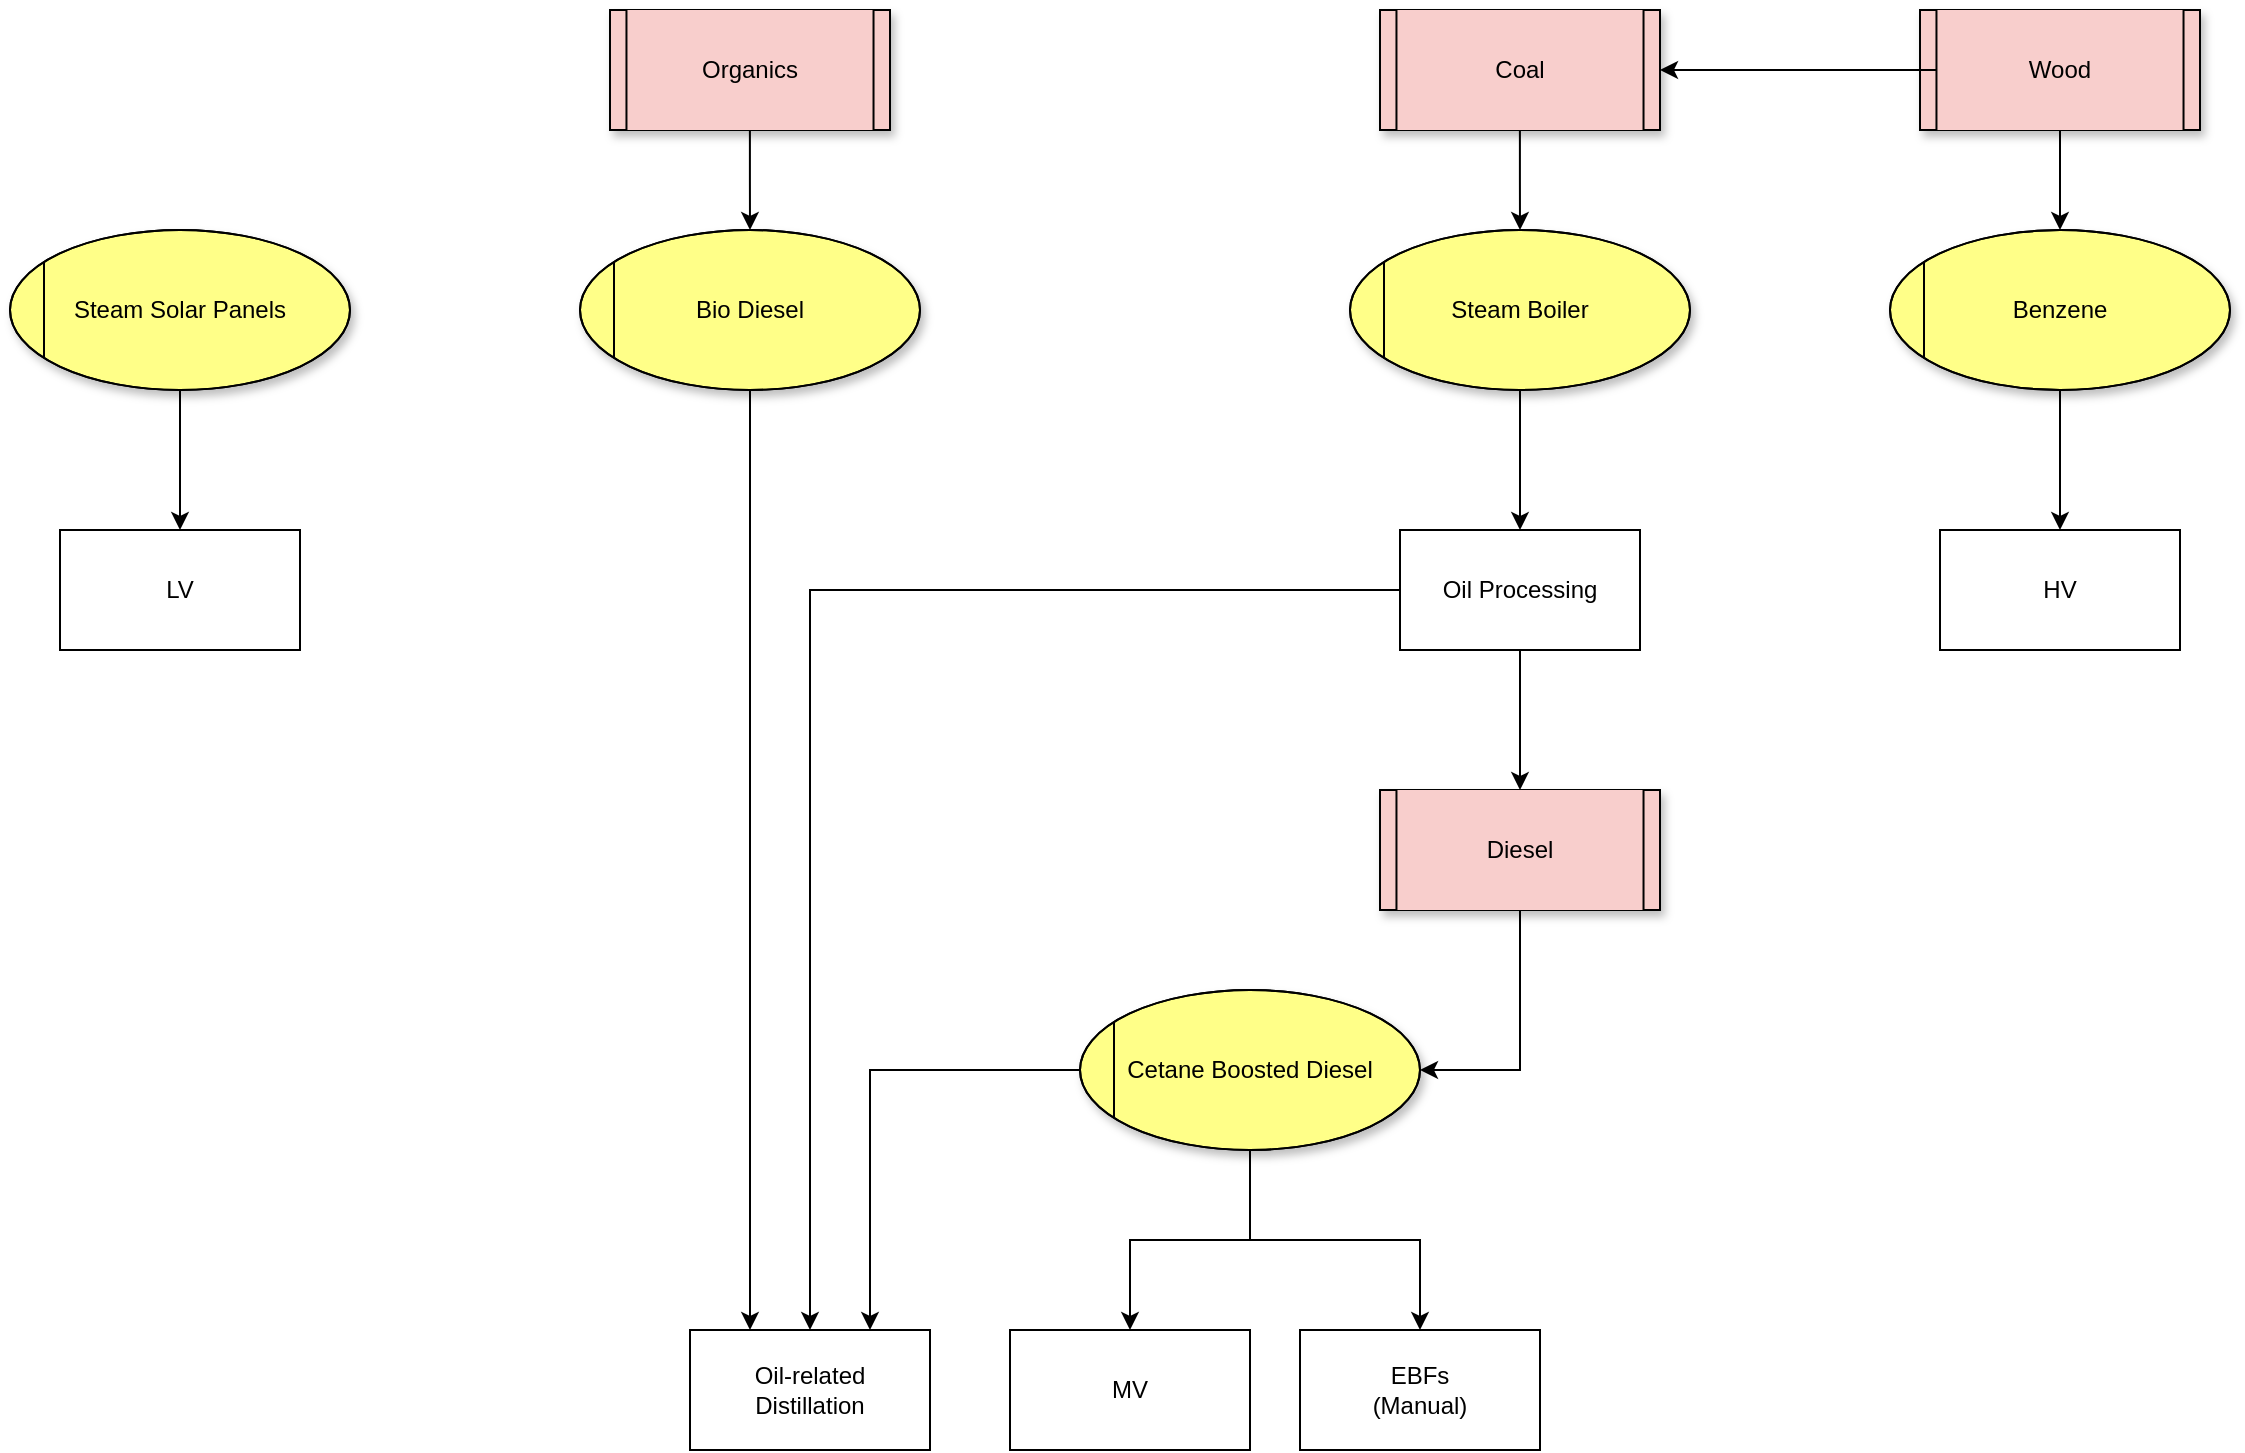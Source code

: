 <mxfile version="24.6.1" type="device">
  <diagram name="Page-1" id="iWMJX5Yz5mDMI-_E2S_U">
    <mxGraphModel dx="1883" dy="622" grid="1" gridSize="10" guides="1" tooltips="1" connect="1" arrows="1" fold="1" page="1" pageScale="1" pageWidth="850" pageHeight="1100" math="0" shadow="0">
      <root>
        <mxCell id="0" />
        <mxCell id="1" parent="0" />
        <mxCell id="Z4rDdyE8zaAI3xBsL5B2-1" value="LV" style="rounded=0;whiteSpace=wrap;html=1;" vertex="1" parent="1">
          <mxGeometry x="-815" y="280" width="120" height="60" as="geometry" />
        </mxCell>
        <mxCell id="Z4rDdyE8zaAI3xBsL5B2-4" value="HV" style="rounded=0;whiteSpace=wrap;html=1;" vertex="1" parent="1">
          <mxGeometry x="125" y="280.0" width="120" height="60" as="geometry" />
        </mxCell>
        <mxCell id="Z4rDdyE8zaAI3xBsL5B2-6" style="edgeStyle=orthogonalEdgeStyle;rounded=0;orthogonalLoop=1;jettySize=auto;html=1;exitX=0.5;exitY=1;exitDx=0;exitDy=0;exitPerimeter=0;" edge="1" parent="1" source="Z4rDdyE8zaAI3xBsL5B2-31" target="Z4rDdyE8zaAI3xBsL5B2-4">
          <mxGeometry relative="1" as="geometry">
            <mxPoint x="185" y="210" as="sourcePoint" />
          </mxGeometry>
        </mxCell>
        <mxCell id="Z4rDdyE8zaAI3xBsL5B2-7" value="MV" style="rounded=0;whiteSpace=wrap;html=1;" vertex="1" parent="1">
          <mxGeometry x="-340" y="680" width="120" height="60" as="geometry" />
        </mxCell>
        <mxCell id="Z4rDdyE8zaAI3xBsL5B2-12" value="" style="group;movable=1;resizable=1;rotatable=1;deletable=1;editable=1;locked=0;connectable=1;fillColor=#f8cecc;strokeColor=default;shadow=1;" vertex="1" connectable="0" parent="1">
          <mxGeometry x="115.0" y="20" width="140" height="60" as="geometry" />
        </mxCell>
        <mxCell id="Z4rDdyE8zaAI3xBsL5B2-13" value="" style="shape=process;whiteSpace=wrap;html=1;backgroundOutline=1;movable=1;resizable=1;rotatable=1;deletable=1;editable=1;locked=0;connectable=1;fillColor=#f8cecc;strokeColor=#000000;" vertex="1" parent="Z4rDdyE8zaAI3xBsL5B2-12">
          <mxGeometry width="140" height="60" as="geometry" />
        </mxCell>
        <mxCell id="Z4rDdyE8zaAI3xBsL5B2-14" value="Wood" style="shape=partialRectangle;whiteSpace=wrap;html=1;top=0;bottom=0;fillColor=#f8cecc;movable=1;resizable=1;rotatable=1;deletable=1;editable=1;locked=0;connectable=1;strokeColor=default;" vertex="1" parent="Z4rDdyE8zaAI3xBsL5B2-12">
          <mxGeometry x="8.235" width="123.529" height="60" as="geometry" />
        </mxCell>
        <mxCell id="Z4rDdyE8zaAI3xBsL5B2-49" style="edgeStyle=orthogonalEdgeStyle;rounded=0;orthogonalLoop=1;jettySize=auto;html=1;entryX=0.5;entryY=0;entryDx=0;entryDy=0;" edge="1" parent="1" source="Z4rDdyE8zaAI3xBsL5B2-17" target="Z4rDdyE8zaAI3xBsL5B2-42">
          <mxGeometry relative="1" as="geometry" />
        </mxCell>
        <mxCell id="Z4rDdyE8zaAI3xBsL5B2-17" value="Steam Boiler" style="shape=stencil(tZTbbsMgDIafhtuJgybldsq296Cpu6BSQMDa7e3nhEQq6SDTlERRItv4828BJqINvXRAOO2JeCWcM0rxi/ZtYcvgoIvJeZVeyYOGFAnR2zPc1DFODGV68CoOUfFG6AuuGV7RdtYYhChrQha5iyNMKoO59CvBpvLfmeWQf4EIfhKZvIS//x379LwPmO2kN8fO6jfXux04V8z22rjNwOz/WNGip3S4RXuQ3fnD209z/FUMaK1cgJUjv7yPy/taavWktO6sth7N9B/zCBcnfJqm0lFBNzKth0pDQ8k0FCq69u16tbyTw7R6CMzhi73eSWO5Nl4tPiO0MmVEs6If/QWFld7GtIe9Gb1pyo+OHw==);whiteSpace=wrap;html=1;points=[[0,0.5,0,0,0],[0.5,0,0,0,0],[0.5,1,0,0,0],[1,0.5,0,0,0]];shadow=1;" vertex="1" parent="1">
          <mxGeometry x="-170" y="130" width="170" height="80" as="geometry" />
        </mxCell>
        <mxCell id="Z4rDdyE8zaAI3xBsL5B2-19" style="edgeStyle=orthogonalEdgeStyle;rounded=0;orthogonalLoop=1;jettySize=auto;html=1;entryX=0.5;entryY=0;entryDx=0;entryDy=0;" edge="1" parent="1" source="Z4rDdyE8zaAI3xBsL5B2-18" target="Z4rDdyE8zaAI3xBsL5B2-1">
          <mxGeometry relative="1" as="geometry" />
        </mxCell>
        <mxCell id="Z4rDdyE8zaAI3xBsL5B2-18" value="Steam Solar Panels" style="shape=stencil(tZTbbsMgDIafhtuJgybldsq296Cpu6BSQMDa7e3nhEQq6SDTlERRItv4828BJqINvXRAOO2JeCWcM0rxi/ZtYcvgoIvJeZVeyYOGFAnR2zPc1DFODGV68CoOUfFG6AuuGV7RdtYYhChrQha5iyNMKoO59CvBpvLfmeWQf4EIfhKZvIS//x379LwPmO2kN8fO6jfXux04V8z22rjNwOz/WNGip3S4RXuQ3fnD209z/FUMaK1cgJUjv7yPy/taavWktO6sth7N9B/zCBcnfJqm0lFBNzKth0pDQ8k0FCq69u16tbyTw7R6CMzhi73eSWO5Nl4tPiO0MmVEs6If/QWFld7GtIe9Gb1pyo+OHw==);whiteSpace=wrap;html=1;points=[[0,0.5,0,0,0],[0.5,0,0,0,0],[0.5,1,0,0,0],[1,0.5,0,0,0]];shadow=1;" vertex="1" parent="1">
          <mxGeometry x="-840" y="130" width="170" height="80" as="geometry" />
        </mxCell>
        <mxCell id="Z4rDdyE8zaAI3xBsL5B2-25" style="edgeStyle=orthogonalEdgeStyle;rounded=0;orthogonalLoop=1;jettySize=auto;html=1;entryX=0.5;entryY=0;entryDx=0;entryDy=0;entryPerimeter=0;exitX=0.5;exitY=1;exitDx=0;exitDy=0;" edge="1" parent="1" source="Z4rDdyE8zaAI3xBsL5B2-14" target="Z4rDdyE8zaAI3xBsL5B2-31">
          <mxGeometry relative="1" as="geometry">
            <mxPoint x="363.235" y="120.059" as="sourcePoint" />
            <mxPoint x="-530" y="-30" as="targetPoint" />
          </mxGeometry>
        </mxCell>
        <mxCell id="Z4rDdyE8zaAI3xBsL5B2-26" value="" style="group;movable=1;resizable=1;rotatable=1;deletable=1;editable=1;locked=0;connectable=1;fillColor=#f8cecc;strokeColor=default;shadow=1;" vertex="1" connectable="0" parent="1">
          <mxGeometry x="-155" y="20" width="140" height="60" as="geometry" />
        </mxCell>
        <mxCell id="Z4rDdyE8zaAI3xBsL5B2-27" value="" style="shape=process;whiteSpace=wrap;html=1;backgroundOutline=1;movable=1;resizable=1;rotatable=1;deletable=1;editable=1;locked=0;connectable=1;fillColor=#f8cecc;strokeColor=#000000;" vertex="1" parent="Z4rDdyE8zaAI3xBsL5B2-26">
          <mxGeometry width="140" height="60" as="geometry" />
        </mxCell>
        <mxCell id="Z4rDdyE8zaAI3xBsL5B2-28" value="Coal" style="shape=partialRectangle;whiteSpace=wrap;html=1;top=0;bottom=0;fillColor=#f8cecc;movable=1;resizable=1;rotatable=1;deletable=1;editable=1;locked=0;connectable=1;strokeColor=default;" vertex="1" parent="Z4rDdyE8zaAI3xBsL5B2-26">
          <mxGeometry x="8.235" width="123.529" height="60" as="geometry" />
        </mxCell>
        <mxCell id="Z4rDdyE8zaAI3xBsL5B2-30" style="edgeStyle=orthogonalEdgeStyle;rounded=0;orthogonalLoop=1;jettySize=auto;html=1;entryX=0.5;entryY=0;entryDx=0;entryDy=0;entryPerimeter=0;" edge="1" parent="1" source="Z4rDdyE8zaAI3xBsL5B2-28" target="Z4rDdyE8zaAI3xBsL5B2-17">
          <mxGeometry relative="1" as="geometry" />
        </mxCell>
        <mxCell id="Z4rDdyE8zaAI3xBsL5B2-31" value="Benzene" style="shape=stencil(tZTbbsMgDIafhtuJgybldsq296Cpu6BSQMDa7e3nhEQq6SDTlERRItv4828BJqINvXRAOO2JeCWcM0rxi/ZtYcvgoIvJeZVeyYOGFAnR2zPc1DFODGV68CoOUfFG6AuuGV7RdtYYhChrQha5iyNMKoO59CvBpvLfmeWQf4EIfhKZvIS//x379LwPmO2kN8fO6jfXux04V8z22rjNwOz/WNGip3S4RXuQ3fnD209z/FUMaK1cgJUjv7yPy/taavWktO6sth7N9B/zCBcnfJqm0lFBNzKth0pDQ8k0FCq69u16tbyTw7R6CMzhi73eSWO5Nl4tPiO0MmVEs6If/QWFld7GtIe9Gb1pyo+OHw==);whiteSpace=wrap;html=1;points=[[0,0.5,0,0,0],[0.5,0,0,0,0],[0.5,1,0,0,0],[1,0.5,0,0,0]];shadow=1;" vertex="1" parent="1">
          <mxGeometry x="100" y="130" width="170" height="80" as="geometry" />
        </mxCell>
        <mxCell id="Z4rDdyE8zaAI3xBsL5B2-32" value="EBFs&lt;br&gt;(Manual)" style="rounded=0;whiteSpace=wrap;html=1;" vertex="1" parent="1">
          <mxGeometry x="-195" y="680" width="120" height="60" as="geometry" />
        </mxCell>
        <mxCell id="Z4rDdyE8zaAI3xBsL5B2-36" style="edgeStyle=orthogonalEdgeStyle;rounded=0;orthogonalLoop=1;jettySize=auto;html=1;entryX=0.5;entryY=0;entryDx=0;entryDy=0;" edge="1" parent="1" source="Z4rDdyE8zaAI3xBsL5B2-34" target="Z4rDdyE8zaAI3xBsL5B2-7">
          <mxGeometry relative="1" as="geometry" />
        </mxCell>
        <mxCell id="Z4rDdyE8zaAI3xBsL5B2-37" style="edgeStyle=orthogonalEdgeStyle;rounded=0;orthogonalLoop=1;jettySize=auto;html=1;entryX=0.5;entryY=0;entryDx=0;entryDy=0;" edge="1" parent="1" source="Z4rDdyE8zaAI3xBsL5B2-34" target="Z4rDdyE8zaAI3xBsL5B2-32">
          <mxGeometry relative="1" as="geometry" />
        </mxCell>
        <mxCell id="Z4rDdyE8zaAI3xBsL5B2-59" style="edgeStyle=orthogonalEdgeStyle;rounded=0;orthogonalLoop=1;jettySize=auto;html=1;entryX=0.75;entryY=0;entryDx=0;entryDy=0;" edge="1" parent="1" source="Z4rDdyE8zaAI3xBsL5B2-34" target="Z4rDdyE8zaAI3xBsL5B2-45">
          <mxGeometry relative="1" as="geometry" />
        </mxCell>
        <mxCell id="Z4rDdyE8zaAI3xBsL5B2-34" value="Cetane Boosted Diesel" style="shape=stencil(tZTbbsMgDIafhtuJgybldsq296Cpu6BSQMDa7e3nhEQq6SDTlERRItv4828BJqINvXRAOO2JeCWcM0rxi/ZtYcvgoIvJeZVeyYOGFAnR2zPc1DFODGV68CoOUfFG6AuuGV7RdtYYhChrQha5iyNMKoO59CvBpvLfmeWQf4EIfhKZvIS//x379LwPmO2kN8fO6jfXux04V8z22rjNwOz/WNGip3S4RXuQ3fnD209z/FUMaK1cgJUjv7yPy/taavWktO6sth7N9B/zCBcnfJqm0lFBNzKth0pDQ8k0FCq69u16tbyTw7R6CMzhi73eSWO5Nl4tPiO0MmVEs6If/QWFld7GtIe9Gb1pyo+OHw==);whiteSpace=wrap;html=1;points=[[0,0.5,0,0,0],[0.5,0,0,0,0],[0.5,1,0,0,0],[1,0.5,0,0,0]];shadow=1;" vertex="1" parent="1">
          <mxGeometry x="-305" y="510" width="170" height="80" as="geometry" />
        </mxCell>
        <mxCell id="Z4rDdyE8zaAI3xBsL5B2-44" style="edgeStyle=orthogonalEdgeStyle;rounded=0;orthogonalLoop=1;jettySize=auto;html=1;exitX=0.5;exitY=1;exitDx=0;exitDy=0;entryX=0.5;entryY=0;entryDx=0;entryDy=0;" edge="1" parent="1" source="Z4rDdyE8zaAI3xBsL5B2-42" target="Z4rDdyE8zaAI3xBsL5B2-55">
          <mxGeometry relative="1" as="geometry">
            <Array as="points">
              <mxPoint x="-85" y="390" />
              <mxPoint x="-85" y="390" />
            </Array>
          </mxGeometry>
        </mxCell>
        <mxCell id="Z4rDdyE8zaAI3xBsL5B2-58" style="edgeStyle=orthogonalEdgeStyle;rounded=0;orthogonalLoop=1;jettySize=auto;html=1;entryX=0.5;entryY=0;entryDx=0;entryDy=0;" edge="1" parent="1" source="Z4rDdyE8zaAI3xBsL5B2-42" target="Z4rDdyE8zaAI3xBsL5B2-45">
          <mxGeometry relative="1" as="geometry" />
        </mxCell>
        <mxCell id="Z4rDdyE8zaAI3xBsL5B2-42" value="Oil Processing" style="rounded=0;whiteSpace=wrap;html=1;" vertex="1" parent="1">
          <mxGeometry x="-145" y="280" width="120" height="60" as="geometry" />
        </mxCell>
        <mxCell id="Z4rDdyE8zaAI3xBsL5B2-45" value="Oil-related&lt;br&gt;Distillation" style="rounded=0;whiteSpace=wrap;html=1;" vertex="1" parent="1">
          <mxGeometry x="-500" y="680" width="120" height="60" as="geometry" />
        </mxCell>
        <mxCell id="Z4rDdyE8zaAI3xBsL5B2-53" value="" style="group;movable=1;resizable=1;rotatable=1;deletable=1;editable=1;locked=0;connectable=1;fillColor=#f8cecc;strokeColor=default;shadow=1;" vertex="1" connectable="0" parent="1">
          <mxGeometry x="-155" y="410" width="140" height="60" as="geometry" />
        </mxCell>
        <mxCell id="Z4rDdyE8zaAI3xBsL5B2-54" value="" style="shape=process;whiteSpace=wrap;html=1;backgroundOutline=1;movable=1;resizable=1;rotatable=1;deletable=1;editable=1;locked=0;connectable=1;fillColor=#f8cecc;strokeColor=#000000;" vertex="1" parent="Z4rDdyE8zaAI3xBsL5B2-53">
          <mxGeometry width="140" height="60" as="geometry" />
        </mxCell>
        <mxCell id="Z4rDdyE8zaAI3xBsL5B2-55" value="Diesel" style="shape=partialRectangle;whiteSpace=wrap;html=1;top=0;bottom=0;fillColor=#f8cecc;movable=1;resizable=1;rotatable=1;deletable=1;editable=1;locked=0;connectable=1;strokeColor=default;" vertex="1" parent="Z4rDdyE8zaAI3xBsL5B2-53">
          <mxGeometry x="8.235" width="123.529" height="60" as="geometry" />
        </mxCell>
        <mxCell id="Z4rDdyE8zaAI3xBsL5B2-57" style="edgeStyle=orthogonalEdgeStyle;rounded=0;orthogonalLoop=1;jettySize=auto;html=1;exitX=0.5;exitY=1;exitDx=0;exitDy=0;entryX=1;entryY=0.5;entryDx=0;entryDy=0;entryPerimeter=0;" edge="1" parent="1" source="Z4rDdyE8zaAI3xBsL5B2-55" target="Z4rDdyE8zaAI3xBsL5B2-34">
          <mxGeometry relative="1" as="geometry" />
        </mxCell>
        <mxCell id="Z4rDdyE8zaAI3xBsL5B2-60" value="" style="group;movable=1;resizable=1;rotatable=1;deletable=1;editable=1;locked=0;connectable=1;fillColor=#f8cecc;strokeColor=default;shadow=1;" vertex="1" connectable="0" parent="1">
          <mxGeometry x="-540" y="20" width="140" height="60" as="geometry" />
        </mxCell>
        <mxCell id="Z4rDdyE8zaAI3xBsL5B2-61" value="" style="shape=process;whiteSpace=wrap;html=1;backgroundOutline=1;movable=1;resizable=1;rotatable=1;deletable=1;editable=1;locked=0;connectable=1;fillColor=#f8cecc;strokeColor=#000000;" vertex="1" parent="Z4rDdyE8zaAI3xBsL5B2-60">
          <mxGeometry width="140" height="60" as="geometry" />
        </mxCell>
        <mxCell id="Z4rDdyE8zaAI3xBsL5B2-62" value="Organics" style="shape=partialRectangle;whiteSpace=wrap;html=1;top=0;bottom=0;fillColor=#f8cecc;movable=1;resizable=1;rotatable=1;deletable=1;editable=1;locked=0;connectable=1;strokeColor=default;" vertex="1" parent="Z4rDdyE8zaAI3xBsL5B2-60">
          <mxGeometry x="8.235" width="123.529" height="60" as="geometry" />
        </mxCell>
        <mxCell id="Z4rDdyE8zaAI3xBsL5B2-67" style="edgeStyle=orthogonalEdgeStyle;rounded=0;orthogonalLoop=1;jettySize=auto;html=1;exitX=0.5;exitY=1;exitDx=0;exitDy=0;exitPerimeter=0;entryX=0.25;entryY=0;entryDx=0;entryDy=0;" edge="1" parent="1" source="Z4rDdyE8zaAI3xBsL5B2-63" target="Z4rDdyE8zaAI3xBsL5B2-45">
          <mxGeometry relative="1" as="geometry" />
        </mxCell>
        <mxCell id="Z4rDdyE8zaAI3xBsL5B2-63" value="Bio Diesel" style="shape=stencil(tZTbbsMgDIafhtuJgybldsq296Cpu6BSQMDa7e3nhEQq6SDTlERRItv4828BJqINvXRAOO2JeCWcM0rxi/ZtYcvgoIvJeZVeyYOGFAnR2zPc1DFODGV68CoOUfFG6AuuGV7RdtYYhChrQha5iyNMKoO59CvBpvLfmeWQf4EIfhKZvIS//x379LwPmO2kN8fO6jfXux04V8z22rjNwOz/WNGip3S4RXuQ3fnD209z/FUMaK1cgJUjv7yPy/taavWktO6sth7N9B/zCBcnfJqm0lFBNzKth0pDQ8k0FCq69u16tbyTw7R6CMzhi73eSWO5Nl4tPiO0MmVEs6If/QWFld7GtIe9Gb1pyo+OHw==);whiteSpace=wrap;html=1;points=[[0,0.5,0,0,0],[0.5,0,0,0,0],[0.5,1,0,0,0],[1,0.5,0,0,0]];shadow=1;" vertex="1" parent="1">
          <mxGeometry x="-555" y="130" width="170" height="80" as="geometry" />
        </mxCell>
        <mxCell id="Z4rDdyE8zaAI3xBsL5B2-64" style="edgeStyle=orthogonalEdgeStyle;rounded=0;orthogonalLoop=1;jettySize=auto;html=1;entryX=0.5;entryY=0;entryDx=0;entryDy=0;entryPerimeter=0;" edge="1" parent="1" source="Z4rDdyE8zaAI3xBsL5B2-62" target="Z4rDdyE8zaAI3xBsL5B2-63">
          <mxGeometry relative="1" as="geometry" />
        </mxCell>
        <mxCell id="Z4rDdyE8zaAI3xBsL5B2-66" style="edgeStyle=orthogonalEdgeStyle;rounded=0;orthogonalLoop=1;jettySize=auto;html=1;entryX=1;entryY=0.5;entryDx=0;entryDy=0;" edge="1" parent="1" source="Z4rDdyE8zaAI3xBsL5B2-14" target="Z4rDdyE8zaAI3xBsL5B2-27">
          <mxGeometry relative="1" as="geometry" />
        </mxCell>
      </root>
    </mxGraphModel>
  </diagram>
</mxfile>
